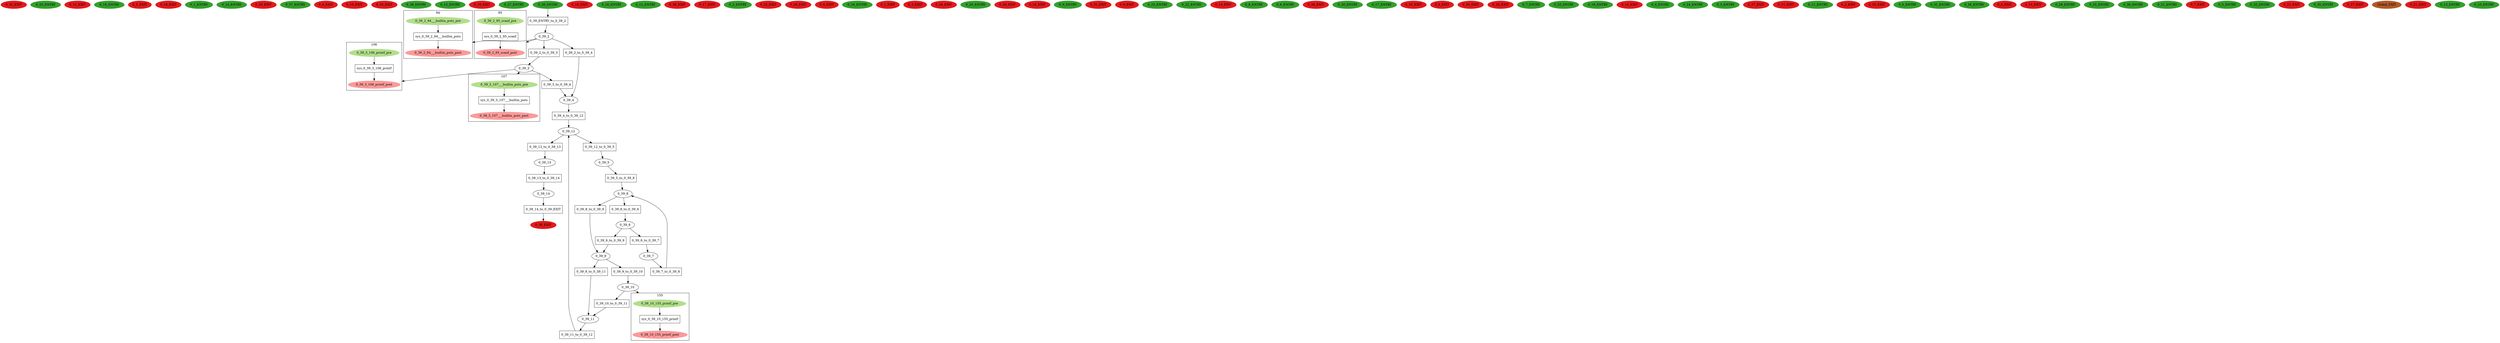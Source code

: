 digraph model { 
compound=true; 
node  [style="filled", colorscheme="paired12"];  "0_32_EXIT" [shape=ellipse, color=6, style=filled];
  "0_20_ENTRY" [shape=ellipse, color=4, style=filled];
  "0_12_EXIT" [shape=ellipse, color=6, style=filled];
  "0_18_ENTRY" [shape=ellipse, color=4, style=filled];
  "0_5_EXIT" [shape=ellipse, color=6, style=filled];
  "0_16_EXIT" [shape=ellipse, color=6, style=filled];
  "0_1_ENTRY" [shape=ellipse, color=4, style=filled];
  "0_14_ENTRY" [shape=ellipse, color=4, style=filled];
  "0_20_EXIT" [shape=ellipse, color=6, style=filled];
  "0_37_ENTRY" [shape=ellipse, color=4, style=filled];
  "0_4_EXIT" [shape=ellipse, color=6, style=filled];
  "0_10_EXIT" [shape=ellipse, color=6, style=filled];
  "0_33_EXIT" [shape=ellipse, color=6, style=filled];
  "0_38_ENTRY" [shape=ellipse, color=4, style=filled];
  "0_15_ENTRY" [shape=ellipse, color=4, style=filled];
  "0_19_EXIT" [shape=ellipse, color=6, style=filled];
  "0_27_ENTRY" [shape=ellipse, color=4, style=filled];
  "0_39_EXIT" [shape=ellipse, color=6, style=filled];
  "0_18_EXIT" [shape=ellipse, color=6, style=filled];
  "0_16_ENTRY" [shape=ellipse, color=4, style=filled];
  "0_12_ENTRY" [shape=ellipse, color=4, style=filled];
  "0_38_EXIT" [shape=ellipse, color=6, style=filled];
  "0_17_EXIT" [shape=ellipse, color=6, style=filled];
  "0_2_ENTRY" [shape=ellipse, color=4, style=filled];
  "0_22_EXIT" [shape=ellipse, color=6, style=filled];
  "0_29_EXIT" [shape=ellipse, color=6, style=filled];
  "0_0_EXIT" [shape=ellipse, color=6, style=filled];
  "0_39_8" [shape=ellipse, style=""];
  "0_34_ENTRY" [shape=ellipse, color=4, style=filled];
  "0_39_9" [shape=ellipse, style=""];
  "0_1_EXIT" [shape=ellipse, color=6, style=filled];
  "0_39_6" [shape=ellipse, style=""];
  "0_3_EXIT" [shape=ellipse, color=6, style=filled];
  "0_39_7" [shape=ellipse, style=""];
  "0_39_4" [shape=ellipse, style=""];
  "0_39_5" [shape=ellipse, style=""];
  "0_34_EXIT" [shape=ellipse, color=6, style=filled];
  "0_29_ENTRY" [shape=ellipse, color=4, style=filled];
  "0_26_EXIT" [shape=ellipse, color=6, style=filled];
  "0_24_EXIT" [shape=ellipse, color=6, style=filled];
  "0_39_2" [shape=ellipse, style=""];
subgraph "cluster_0_39_2_94" { 
label="94"  "0_39_2_94___builtin_puts_post" [shape=ellipse, style=""];
  "0_39_2_94___builtin_puts_pre" [shape=ellipse, style=""];
  "sys_0_39_2_94___builtin_puts" [shape=box, style=""];
  "sys_0_39_2_94___builtin_puts" [label="sys_0_39_2_94___builtin_puts\n"];
  "sys_0_39_2_94___builtin_puts" -> "0_39_2_94___builtin_puts_post" [label="", arrowhead="normal"];
  "0_39_2_94___builtin_puts_pre" -> "sys_0_39_2_94___builtin_puts" [label="", arrowhead="normal"];
}
  "0_39_2" -> "0_39_2_94___builtin_puts_post" [lhead="cluster_0_39_2_94"];
  "0_39_2_94___builtin_puts_pre" [color=3, style=filled];
  "0_39_2_94___builtin_puts_post" [color=5, style=filled];
subgraph "cluster_0_39_2_95" { 
label="95"  "0_39_2_95_scanf_post" [shape=ellipse, style=""];
  "0_39_2_95_scanf_pre" [shape=ellipse, style=""];
  "sys_0_39_2_95_scanf" [shape=box, style=""];
  "sys_0_39_2_95_scanf" [label="sys_0_39_2_95_scanf\n"];
  "0_39_2_95_scanf_pre" -> "sys_0_39_2_95_scanf" [label="", arrowhead="normal"];
  "sys_0_39_2_95_scanf" -> "0_39_2_95_scanf_post" [label="", arrowhead="normal"];
}
  "0_39_2" -> "0_39_2_95_scanf_post" [lhead="cluster_0_39_2_95"];
  "0_39_2_95_scanf_pre" [color=3, style=filled];
  "0_39_2_95_scanf_post" [color=5, style=filled];
  "0_9_ENTRY" [shape=ellipse, color=4, style=filled];
  "0_39_3" [shape=ellipse, style=""];
subgraph "cluster_0_39_3_106" { 
label="106"  "0_39_3_106_printf_post" [shape=ellipse, style=""];
  "0_39_3_106_printf_pre" [shape=ellipse, style=""];
  "sys_0_39_3_106_printf" [shape=box, style=""];
  "sys_0_39_3_106_printf" [label="sys_0_39_3_106_printf\n"];
  "sys_0_39_3_106_printf" -> "0_39_3_106_printf_post" [label="", arrowhead="normal"];
  "0_39_3_106_printf_pre" -> "sys_0_39_3_106_printf" [label="", arrowhead="normal"];
}
  "0_39_3" -> "0_39_3_106_printf_post" [lhead="cluster_0_39_3_106"];
  "0_39_3_106_printf_pre" [color=3, style=filled];
  "0_39_3_106_printf_post" [color=5, style=filled];
subgraph "cluster_0_39_3_107" { 
label="107"  "0_39_3_107___builtin_puts_pre" [shape=ellipse, style=""];
  "0_39_3_107___builtin_puts_post" [shape=ellipse, style=""];
  "sys_0_39_3_107___builtin_puts" [shape=box, style=""];
  "sys_0_39_3_107___builtin_puts" [label="sys_0_39_3_107___builtin_puts\n"];
  "0_39_3_107___builtin_puts_pre" -> "sys_0_39_3_107___builtin_puts" [label="", arrowhead="normal"];
  "sys_0_39_3_107___builtin_puts" -> "0_39_3_107___builtin_puts_post" [label="", arrowhead="normal"];
}
  "0_39_3" -> "0_39_3_107___builtin_puts_pre" [lhead="cluster_0_39_3_107"];
  "0_39_3_107___builtin_puts_pre" [color=3, style=filled];
  "0_39_3_107___builtin_puts_post" [color=5, style=filled];
  "0_31_EXIT" [shape=ellipse, color=6, style=filled];
  "0_9_EXIT" [shape=ellipse, color=6, style=filled];
  "0_23_ENTRY" [shape=ellipse, color=4, style=filled];
  "0_22_ENTRY" [shape=ellipse, color=4, style=filled];
  "0_13_EXIT" [shape=ellipse, color=6, style=filled];
  "0_8_ENTRY" [shape=ellipse, color=4, style=filled];
  "0_6_ENTRY" [shape=ellipse, color=4, style=filled];
  "0_36_EXIT" [shape=ellipse, color=6, style=filled];
  "0_30_ENTRY" [shape=ellipse, color=4, style=filled];
  "0_17_ENTRY" [shape=ellipse, color=4, style=filled];
  "0_35_EXIT" [shape=ellipse, color=6, style=filled];
  "0_8_EXIT" [shape=ellipse, color=6, style=filled];
  "0_30_EXIT" [shape=ellipse, color=6, style=filled];
  "0_28_EXIT" [shape=ellipse, color=6, style=filled];
  "0_7_ENTRY" [shape=ellipse, color=4, style=filled];
  "0_33_ENTRY" [shape=ellipse, color=4, style=filled];
  "0_19_ENTRY" [shape=ellipse, color=4, style=filled];
  "0_14_EXIT" [shape=ellipse, color=6, style=filled];
  "0_4_ENTRY" [shape=ellipse, color=4, style=filled];
  "0_24_ENTRY" [shape=ellipse, color=4, style=filled];
  "0_3_ENTRY" [shape=ellipse, color=4, style=filled];
  "0_27_EXIT" [shape=ellipse, color=6, style=filled];
  "0_11_EXIT" [shape=ellipse, color=6, style=filled];
  "0_11_ENTRY" [shape=ellipse, color=4, style=filled];
  "0_2_EXIT" [shape=ellipse, color=6, style=filled];
  "0_25_EXIT" [shape=ellipse, color=6, style=filled];
  "0_0_ENTRY" [shape=ellipse, color=4, style=filled];
  "0_31_ENTRY" [shape=ellipse, color=4, style=filled];
  "0_26_ENTRY" [shape=ellipse, color=4, style=filled];
  "0_6_EXIT" [shape=ellipse, color=6, style=filled];
  "0_15_EXIT" [shape=ellipse, color=6, style=filled];
  "0_28_ENTRY" [shape=ellipse, color=4, style=filled];
  "0_39_ENTRY" [shape=ellipse, color=4, style=filled];
  "0_25_ENTRY" [shape=ellipse, color=4, style=filled];
  "0_36_ENTRY" [shape=ellipse, color=4, style=filled];
  "0_21_ENTRY" [shape=ellipse, color=4, style=filled];
  "0_7_EXIT" [shape=ellipse, color=6, style=filled];
  "0_5_ENTRY" [shape=ellipse, color=4, style=filled];
  "0_32_ENTRY" [shape=ellipse, color=4, style=filled];
  "0_23_EXIT" [shape=ellipse, color=6, style=filled];
  "0_35_ENTRY" [shape=ellipse, color=4, style=filled];
  "0_37_EXIT" [shape=ellipse, color=6, style=filled];
  "Global_EXIT" [shape=ellipse, color=12, style=filled];
  "0_39_10" [shape=ellipse, style=""];
subgraph "cluster_0_39_10_155" { 
label="155"  "0_39_10_155_printf_pre" [shape=ellipse, style=""];
  "0_39_10_155_printf_post" [shape=ellipse, style=""];
  "sys_0_39_10_155_printf" [shape=box, style=""];
  "sys_0_39_10_155_printf" [label="sys_0_39_10_155_printf\n"];
  "0_39_10_155_printf_pre" -> "sys_0_39_10_155_printf" [label="", arrowhead="normal"];
  "sys_0_39_10_155_printf" -> "0_39_10_155_printf_post" [label="", arrowhead="normal"];
}
  "0_39_10" -> "0_39_10_155_printf_pre" [lhead="cluster_0_39_10_155"];
  "0_39_10_155_printf_pre" [color=3, style=filled];
  "0_39_10_155_printf_post" [color=5, style=filled];
  "0_21_EXIT" [shape=ellipse, color=6, style=filled];
  "0_39_12" [shape=ellipse, style=""];
  "0_13_ENTRY" [shape=ellipse, color=4, style=filled];
  "0_39_11" [shape=ellipse, style=""];
  "0_39_14" [shape=ellipse, style=""];
  "0_39_13" [shape=ellipse, style=""];
  "0_10_ENTRY" [shape=ellipse, color=4, style=filled];
  "0_39_12_to_0_39_13" [shape=box, style=""];
  "0_39_12_to_0_39_13" [label="0_39_12_to_0_39_13\n"];
  "0_39_3_to_0_39_4" [shape=box, style=""];
  "0_39_3_to_0_39_4" [label="0_39_3_to_0_39_4\n"];
  "0_39_11_to_0_39_12" [shape=box, style=""];
  "0_39_11_to_0_39_12" [label="0_39_11_to_0_39_12\n"];
  "0_39_8_to_0_39_6" [shape=box, style=""];
  "0_39_8_to_0_39_6" [label="0_39_8_to_0_39_6\n"];
  "0_39_14_to_0_39_EXIT" [shape=box, style=""];
  "0_39_14_to_0_39_EXIT" [label="0_39_14_to_0_39_EXIT\n"];
  "0_39_6_to_0_39_7" [shape=box, style=""];
  "0_39_6_to_0_39_7" [label="0_39_6_to_0_39_7\n"];
  "0_39_ENTRY_to_0_39_2" [shape=box, style=""];
  "0_39_ENTRY_to_0_39_2" [label="0_39_ENTRY_to_0_39_2\n"];
  "0_39_6_to_0_39_9" [shape=box, style=""];
  "0_39_6_to_0_39_9" [label="0_39_6_to_0_39_9\n"];
  "0_39_12_to_0_39_5" [shape=box, style=""];
  "0_39_12_to_0_39_5" [label="0_39_12_to_0_39_5\n"];
  "0_39_8_to_0_39_9" [shape=box, style=""];
  "0_39_8_to_0_39_9" [label="0_39_8_to_0_39_9\n"];
  "0_39_4_to_0_39_12" [shape=box, style=""];
  "0_39_4_to_0_39_12" [label="0_39_4_to_0_39_12\n"];
  "0_39_2_to_0_39_4" [shape=box, style=""];
  "0_39_2_to_0_39_4" [label="0_39_2_to_0_39_4\n"];
  "0_39_2_to_0_39_3" [shape=box, style=""];
  "0_39_2_to_0_39_3" [label="0_39_2_to_0_39_3\n"];
  "0_39_5_to_0_39_8" [shape=box, style=""];
  "0_39_5_to_0_39_8" [label="0_39_5_to_0_39_8\n"];
  "0_39_7_to_0_39_8" [shape=box, style=""];
  "0_39_7_to_0_39_8" [label="0_39_7_to_0_39_8\n"];
  "0_39_9_to_0_39_10" [shape=box, style=""];
  "0_39_9_to_0_39_10" [label="0_39_9_to_0_39_10\n"];
  "0_39_10_to_0_39_11" [shape=box, style=""];
  "0_39_10_to_0_39_11" [label="0_39_10_to_0_39_11\n"];
  "0_39_13_to_0_39_14" [shape=box, style=""];
  "0_39_13_to_0_39_14" [label="0_39_13_to_0_39_14\n"];
  "0_39_9_to_0_39_11" [shape=box, style=""];
  "0_39_9_to_0_39_11" [label="0_39_9_to_0_39_11\n"];
  "0_39_6_to_0_39_9" -> "0_39_9" [label="", arrowhead="normal"];
  "0_39_12" -> "0_39_12_to_0_39_13" [label="", arrowhead="normal"];
  "0_39_12_to_0_39_5" -> "0_39_5" [label="", arrowhead="normal"];
  "0_39_8" -> "0_39_8_to_0_39_9" [label="", arrowhead="normal"];
  "0_39_12" -> "0_39_12_to_0_39_5" [label="", arrowhead="normal"];
  "0_39_6" -> "0_39_6_to_0_39_7" [label="", arrowhead="normal"];
  "0_39_3_to_0_39_4" -> "0_39_4" [label="", arrowhead="normal"];
  "0_39_7_to_0_39_8" -> "0_39_8" [label="", arrowhead="normal"];
  "0_39_10" -> "0_39_10_to_0_39_11" [label="", arrowhead="normal"];
  "0_39_5" -> "0_39_5_to_0_39_8" [label="", arrowhead="normal"];
  "0_39_13" -> "0_39_13_to_0_39_14" [label="", arrowhead="normal"];
  "0_39_8_to_0_39_9" -> "0_39_9" [label="", arrowhead="normal"];
  "0_39_6_to_0_39_7" -> "0_39_7" [label="", arrowhead="normal"];
  "0_39_11_to_0_39_12" -> "0_39_12" [label="", arrowhead="normal"];
  "0_39_4" -> "0_39_4_to_0_39_12" [label="", arrowhead="normal"];
  "0_39_2" -> "0_39_2_to_0_39_3" [label="", arrowhead="normal"];
  "0_39_14" -> "0_39_14_to_0_39_EXIT" [label="", arrowhead="normal"];
  "0_39_12_to_0_39_13" -> "0_39_13" [label="", arrowhead="normal"];
  "0_39_2_to_0_39_3" -> "0_39_3" [label="", arrowhead="normal"];
  "0_39_11" -> "0_39_11_to_0_39_12" [label="", arrowhead="normal"];
  "0_39_9_to_0_39_10" -> "0_39_10" [label="", arrowhead="normal"];
  "0_39_6" -> "0_39_6_to_0_39_9" [label="", arrowhead="normal"];
  "0_39_10_to_0_39_11" -> "0_39_11" [label="", arrowhead="normal"];
  "0_39_2_to_0_39_4" -> "0_39_4" [label="", arrowhead="normal"];
  "0_39_2" -> "0_39_2_to_0_39_4" [label="", arrowhead="normal"];
  "0_39_7" -> "0_39_7_to_0_39_8" [label="", arrowhead="normal"];
  "0_39_13_to_0_39_14" -> "0_39_14" [label="", arrowhead="normal"];
  "0_39_3" -> "0_39_3_to_0_39_4" [label="", arrowhead="normal"];
  "0_39_8_to_0_39_6" -> "0_39_6" [label="", arrowhead="normal"];
  "0_39_9_to_0_39_11" -> "0_39_11" [label="", arrowhead="normal"];
  "0_39_8" -> "0_39_8_to_0_39_6" [label="", arrowhead="normal"];
  "0_39_9" -> "0_39_9_to_0_39_10" [label="", arrowhead="normal"];
  "0_39_4_to_0_39_12" -> "0_39_12" [label="", arrowhead="normal"];
  "0_39_9" -> "0_39_9_to_0_39_11" [label="", arrowhead="normal"];
  "0_39_ENTRY_to_0_39_2" -> "0_39_2" [label="", arrowhead="normal"];
  "0_39_ENTRY" -> "0_39_ENTRY_to_0_39_2" [label="", arrowhead="normal"];
  "0_39_14_to_0_39_EXIT" -> "0_39_EXIT" [label="", arrowhead="normal"];
  "0_39_5_to_0_39_8" -> "0_39_8" [label="", arrowhead="normal"];
}
